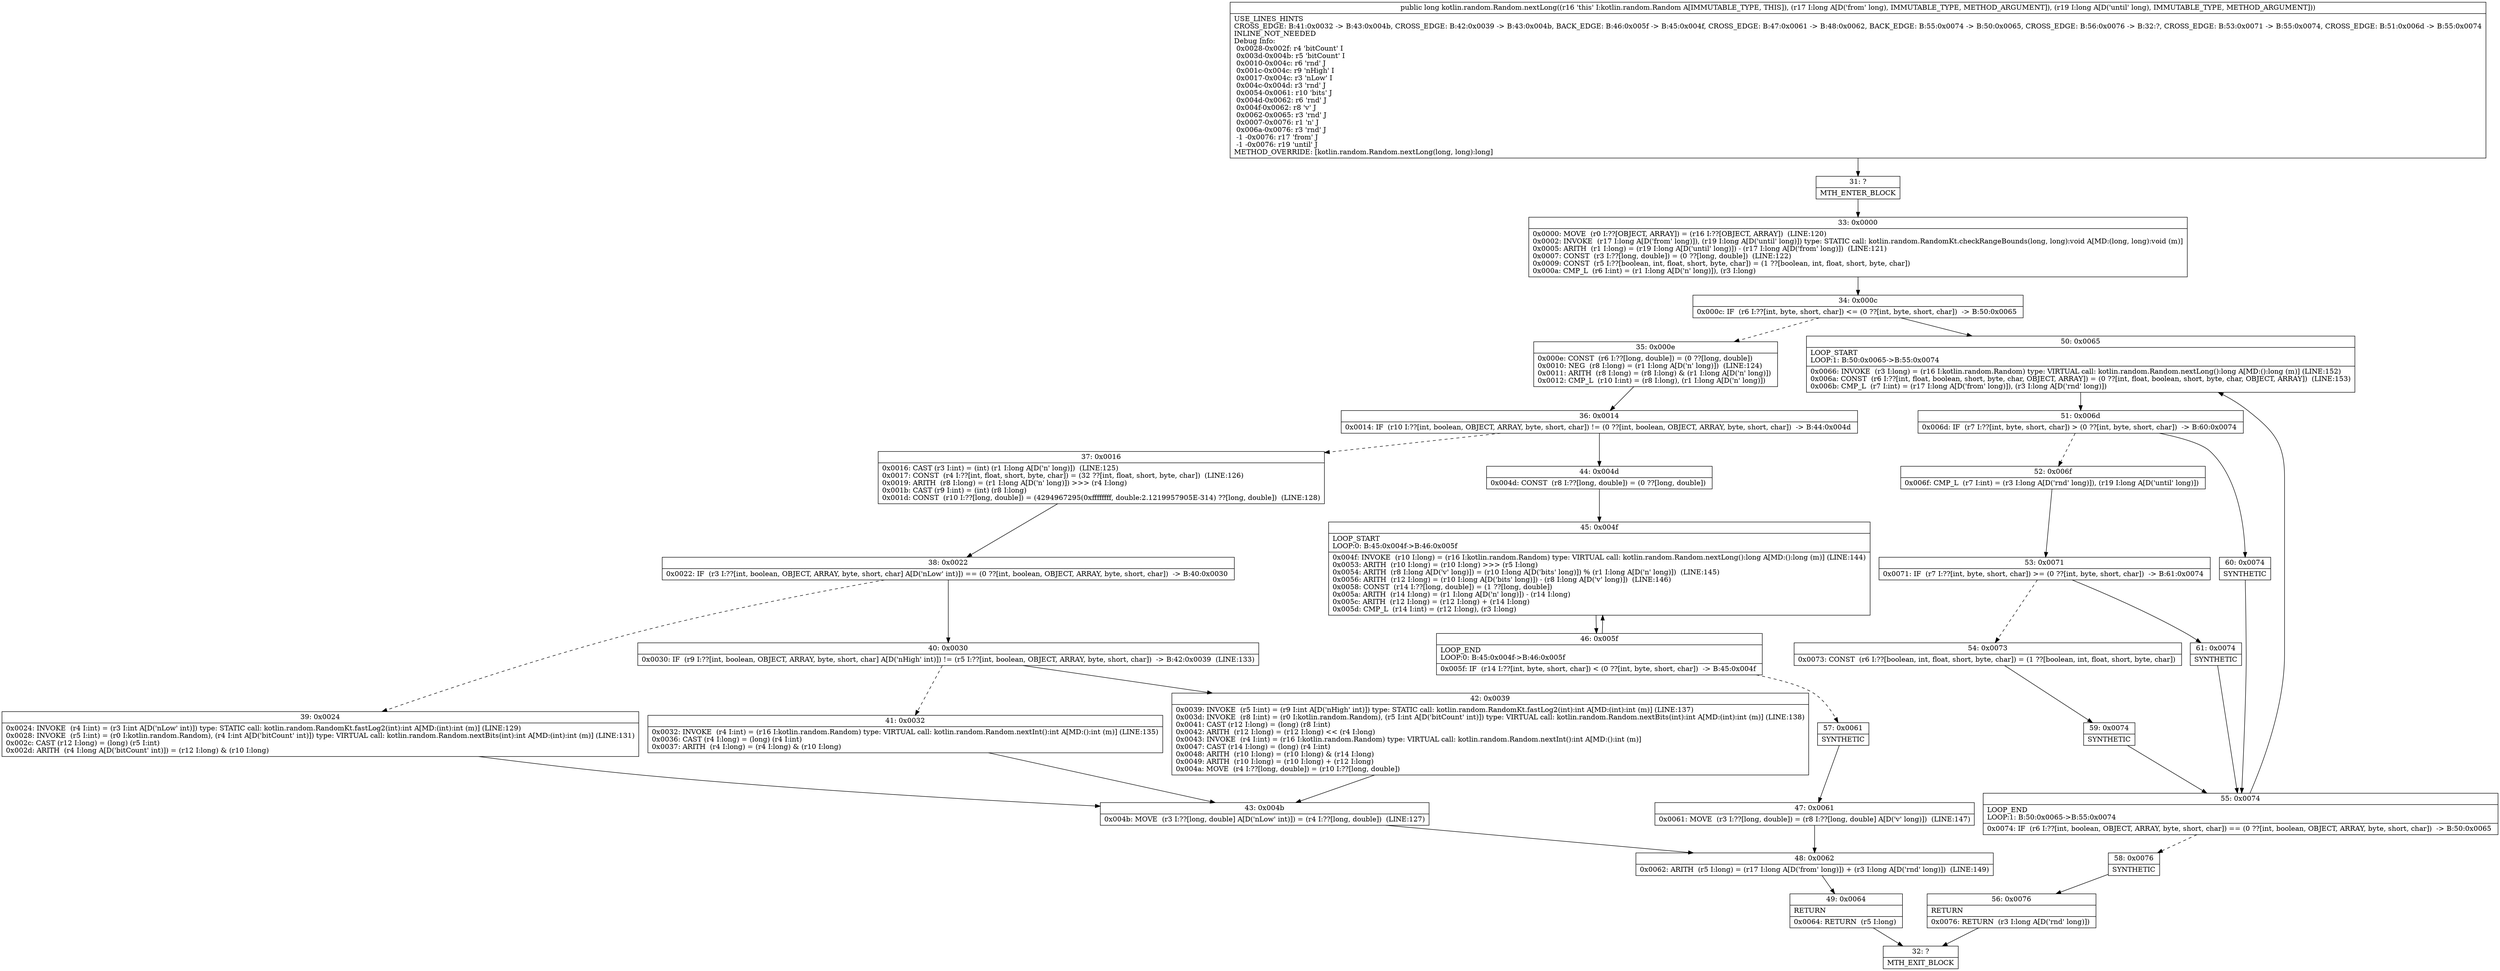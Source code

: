 digraph "CFG forkotlin.random.Random.nextLong(JJ)J" {
Node_31 [shape=record,label="{31\:\ ?|MTH_ENTER_BLOCK\l}"];
Node_33 [shape=record,label="{33\:\ 0x0000|0x0000: MOVE  (r0 I:??[OBJECT, ARRAY]) = (r16 I:??[OBJECT, ARRAY])  (LINE:120)\l0x0002: INVOKE  (r17 I:long A[D('from' long)]), (r19 I:long A[D('until' long)]) type: STATIC call: kotlin.random.RandomKt.checkRangeBounds(long, long):void A[MD:(long, long):void (m)]\l0x0005: ARITH  (r1 I:long) = (r19 I:long A[D('until' long)]) \- (r17 I:long A[D('from' long)])  (LINE:121)\l0x0007: CONST  (r3 I:??[long, double]) = (0 ??[long, double])  (LINE:122)\l0x0009: CONST  (r5 I:??[boolean, int, float, short, byte, char]) = (1 ??[boolean, int, float, short, byte, char]) \l0x000a: CMP_L  (r6 I:int) = (r1 I:long A[D('n' long)]), (r3 I:long) \l}"];
Node_34 [shape=record,label="{34\:\ 0x000c|0x000c: IF  (r6 I:??[int, byte, short, char]) \<= (0 ??[int, byte, short, char])  \-\> B:50:0x0065 \l}"];
Node_35 [shape=record,label="{35\:\ 0x000e|0x000e: CONST  (r6 I:??[long, double]) = (0 ??[long, double]) \l0x0010: NEG  (r8 I:long) = (r1 I:long A[D('n' long)])  (LINE:124)\l0x0011: ARITH  (r8 I:long) = (r8 I:long) & (r1 I:long A[D('n' long)]) \l0x0012: CMP_L  (r10 I:int) = (r8 I:long), (r1 I:long A[D('n' long)]) \l}"];
Node_36 [shape=record,label="{36\:\ 0x0014|0x0014: IF  (r10 I:??[int, boolean, OBJECT, ARRAY, byte, short, char]) != (0 ??[int, boolean, OBJECT, ARRAY, byte, short, char])  \-\> B:44:0x004d \l}"];
Node_37 [shape=record,label="{37\:\ 0x0016|0x0016: CAST (r3 I:int) = (int) (r1 I:long A[D('n' long)])  (LINE:125)\l0x0017: CONST  (r4 I:??[int, float, short, byte, char]) = (32 ??[int, float, short, byte, char])  (LINE:126)\l0x0019: ARITH  (r8 I:long) = (r1 I:long A[D('n' long)]) \>\>\> (r4 I:long) \l0x001b: CAST (r9 I:int) = (int) (r8 I:long) \l0x001d: CONST  (r10 I:??[long, double]) = (4294967295(0xffffffff, double:2.1219957905E\-314) ??[long, double])  (LINE:128)\l}"];
Node_38 [shape=record,label="{38\:\ 0x0022|0x0022: IF  (r3 I:??[int, boolean, OBJECT, ARRAY, byte, short, char] A[D('nLow' int)]) == (0 ??[int, boolean, OBJECT, ARRAY, byte, short, char])  \-\> B:40:0x0030 \l}"];
Node_39 [shape=record,label="{39\:\ 0x0024|0x0024: INVOKE  (r4 I:int) = (r3 I:int A[D('nLow' int)]) type: STATIC call: kotlin.random.RandomKt.fastLog2(int):int A[MD:(int):int (m)] (LINE:129)\l0x0028: INVOKE  (r5 I:int) = (r0 I:kotlin.random.Random), (r4 I:int A[D('bitCount' int)]) type: VIRTUAL call: kotlin.random.Random.nextBits(int):int A[MD:(int):int (m)] (LINE:131)\l0x002c: CAST (r12 I:long) = (long) (r5 I:int) \l0x002d: ARITH  (r4 I:long A[D('bitCount' int)]) = (r12 I:long) & (r10 I:long) \l}"];
Node_43 [shape=record,label="{43\:\ 0x004b|0x004b: MOVE  (r3 I:??[long, double] A[D('nLow' int)]) = (r4 I:??[long, double])  (LINE:127)\l}"];
Node_48 [shape=record,label="{48\:\ 0x0062|0x0062: ARITH  (r5 I:long) = (r17 I:long A[D('from' long)]) + (r3 I:long A[D('rnd' long)])  (LINE:149)\l}"];
Node_49 [shape=record,label="{49\:\ 0x0064|RETURN\l|0x0064: RETURN  (r5 I:long) \l}"];
Node_32 [shape=record,label="{32\:\ ?|MTH_EXIT_BLOCK\l}"];
Node_40 [shape=record,label="{40\:\ 0x0030|0x0030: IF  (r9 I:??[int, boolean, OBJECT, ARRAY, byte, short, char] A[D('nHigh' int)]) != (r5 I:??[int, boolean, OBJECT, ARRAY, byte, short, char])  \-\> B:42:0x0039  (LINE:133)\l}"];
Node_41 [shape=record,label="{41\:\ 0x0032|0x0032: INVOKE  (r4 I:int) = (r16 I:kotlin.random.Random) type: VIRTUAL call: kotlin.random.Random.nextInt():int A[MD:():int (m)] (LINE:135)\l0x0036: CAST (r4 I:long) = (long) (r4 I:int) \l0x0037: ARITH  (r4 I:long) = (r4 I:long) & (r10 I:long) \l}"];
Node_42 [shape=record,label="{42\:\ 0x0039|0x0039: INVOKE  (r5 I:int) = (r9 I:int A[D('nHigh' int)]) type: STATIC call: kotlin.random.RandomKt.fastLog2(int):int A[MD:(int):int (m)] (LINE:137)\l0x003d: INVOKE  (r8 I:int) = (r0 I:kotlin.random.Random), (r5 I:int A[D('bitCount' int)]) type: VIRTUAL call: kotlin.random.Random.nextBits(int):int A[MD:(int):int (m)] (LINE:138)\l0x0041: CAST (r12 I:long) = (long) (r8 I:int) \l0x0042: ARITH  (r12 I:long) = (r12 I:long) \<\< (r4 I:long) \l0x0043: INVOKE  (r4 I:int) = (r16 I:kotlin.random.Random) type: VIRTUAL call: kotlin.random.Random.nextInt():int A[MD:():int (m)]\l0x0047: CAST (r14 I:long) = (long) (r4 I:int) \l0x0048: ARITH  (r10 I:long) = (r10 I:long) & (r14 I:long) \l0x0049: ARITH  (r10 I:long) = (r10 I:long) + (r12 I:long) \l0x004a: MOVE  (r4 I:??[long, double]) = (r10 I:??[long, double]) \l}"];
Node_44 [shape=record,label="{44\:\ 0x004d|0x004d: CONST  (r8 I:??[long, double]) = (0 ??[long, double]) \l}"];
Node_45 [shape=record,label="{45\:\ 0x004f|LOOP_START\lLOOP:0: B:45:0x004f\-\>B:46:0x005f\l|0x004f: INVOKE  (r10 I:long) = (r16 I:kotlin.random.Random) type: VIRTUAL call: kotlin.random.Random.nextLong():long A[MD:():long (m)] (LINE:144)\l0x0053: ARITH  (r10 I:long) = (r10 I:long) \>\>\> (r5 I:long) \l0x0054: ARITH  (r8 I:long A[D('v' long)]) = (r10 I:long A[D('bits' long)]) % (r1 I:long A[D('n' long)])  (LINE:145)\l0x0056: ARITH  (r12 I:long) = (r10 I:long A[D('bits' long)]) \- (r8 I:long A[D('v' long)])  (LINE:146)\l0x0058: CONST  (r14 I:??[long, double]) = (1 ??[long, double]) \l0x005a: ARITH  (r14 I:long) = (r1 I:long A[D('n' long)]) \- (r14 I:long) \l0x005c: ARITH  (r12 I:long) = (r12 I:long) + (r14 I:long) \l0x005d: CMP_L  (r14 I:int) = (r12 I:long), (r3 I:long) \l}"];
Node_46 [shape=record,label="{46\:\ 0x005f|LOOP_END\lLOOP:0: B:45:0x004f\-\>B:46:0x005f\l|0x005f: IF  (r14 I:??[int, byte, short, char]) \< (0 ??[int, byte, short, char])  \-\> B:45:0x004f \l}"];
Node_57 [shape=record,label="{57\:\ 0x0061|SYNTHETIC\l}"];
Node_47 [shape=record,label="{47\:\ 0x0061|0x0061: MOVE  (r3 I:??[long, double]) = (r8 I:??[long, double] A[D('v' long)])  (LINE:147)\l}"];
Node_50 [shape=record,label="{50\:\ 0x0065|LOOP_START\lLOOP:1: B:50:0x0065\-\>B:55:0x0074\l|0x0066: INVOKE  (r3 I:long) = (r16 I:kotlin.random.Random) type: VIRTUAL call: kotlin.random.Random.nextLong():long A[MD:():long (m)] (LINE:152)\l0x006a: CONST  (r6 I:??[int, float, boolean, short, byte, char, OBJECT, ARRAY]) = (0 ??[int, float, boolean, short, byte, char, OBJECT, ARRAY])  (LINE:153)\l0x006b: CMP_L  (r7 I:int) = (r17 I:long A[D('from' long)]), (r3 I:long A[D('rnd' long)]) \l}"];
Node_51 [shape=record,label="{51\:\ 0x006d|0x006d: IF  (r7 I:??[int, byte, short, char]) \> (0 ??[int, byte, short, char])  \-\> B:60:0x0074 \l}"];
Node_52 [shape=record,label="{52\:\ 0x006f|0x006f: CMP_L  (r7 I:int) = (r3 I:long A[D('rnd' long)]), (r19 I:long A[D('until' long)]) \l}"];
Node_53 [shape=record,label="{53\:\ 0x0071|0x0071: IF  (r7 I:??[int, byte, short, char]) \>= (0 ??[int, byte, short, char])  \-\> B:61:0x0074 \l}"];
Node_54 [shape=record,label="{54\:\ 0x0073|0x0073: CONST  (r6 I:??[boolean, int, float, short, byte, char]) = (1 ??[boolean, int, float, short, byte, char]) \l}"];
Node_59 [shape=record,label="{59\:\ 0x0074|SYNTHETIC\l}"];
Node_55 [shape=record,label="{55\:\ 0x0074|LOOP_END\lLOOP:1: B:50:0x0065\-\>B:55:0x0074\l|0x0074: IF  (r6 I:??[int, boolean, OBJECT, ARRAY, byte, short, char]) == (0 ??[int, boolean, OBJECT, ARRAY, byte, short, char])  \-\> B:50:0x0065 \l}"];
Node_58 [shape=record,label="{58\:\ 0x0076|SYNTHETIC\l}"];
Node_56 [shape=record,label="{56\:\ 0x0076|RETURN\l|0x0076: RETURN  (r3 I:long A[D('rnd' long)]) \l}"];
Node_61 [shape=record,label="{61\:\ 0x0074|SYNTHETIC\l}"];
Node_60 [shape=record,label="{60\:\ 0x0074|SYNTHETIC\l}"];
MethodNode[shape=record,label="{public long kotlin.random.Random.nextLong((r16 'this' I:kotlin.random.Random A[IMMUTABLE_TYPE, THIS]), (r17 I:long A[D('from' long), IMMUTABLE_TYPE, METHOD_ARGUMENT]), (r19 I:long A[D('until' long), IMMUTABLE_TYPE, METHOD_ARGUMENT]))  | USE_LINES_HINTS\lCROSS_EDGE: B:41:0x0032 \-\> B:43:0x004b, CROSS_EDGE: B:42:0x0039 \-\> B:43:0x004b, BACK_EDGE: B:46:0x005f \-\> B:45:0x004f, CROSS_EDGE: B:47:0x0061 \-\> B:48:0x0062, BACK_EDGE: B:55:0x0074 \-\> B:50:0x0065, CROSS_EDGE: B:56:0x0076 \-\> B:32:?, CROSS_EDGE: B:53:0x0071 \-\> B:55:0x0074, CROSS_EDGE: B:51:0x006d \-\> B:55:0x0074\lINLINE_NOT_NEEDED\lDebug Info:\l  0x0028\-0x002f: r4 'bitCount' I\l  0x003d\-0x004b: r5 'bitCount' I\l  0x0010\-0x004c: r6 'rnd' J\l  0x001c\-0x004c: r9 'nHigh' I\l  0x0017\-0x004c: r3 'nLow' I\l  0x004c\-0x004d: r3 'rnd' J\l  0x0054\-0x0061: r10 'bits' J\l  0x004d\-0x0062: r6 'rnd' J\l  0x004f\-0x0062: r8 'v' J\l  0x0062\-0x0065: r3 'rnd' J\l  0x0007\-0x0076: r1 'n' J\l  0x006a\-0x0076: r3 'rnd' J\l  \-1 \-0x0076: r17 'from' J\l  \-1 \-0x0076: r19 'until' J\lMETHOD_OVERRIDE: [kotlin.random.Random.nextLong(long, long):long]\l}"];
MethodNode -> Node_31;Node_31 -> Node_33;
Node_33 -> Node_34;
Node_34 -> Node_35[style=dashed];
Node_34 -> Node_50;
Node_35 -> Node_36;
Node_36 -> Node_37[style=dashed];
Node_36 -> Node_44;
Node_37 -> Node_38;
Node_38 -> Node_39[style=dashed];
Node_38 -> Node_40;
Node_39 -> Node_43;
Node_43 -> Node_48;
Node_48 -> Node_49;
Node_49 -> Node_32;
Node_40 -> Node_41[style=dashed];
Node_40 -> Node_42;
Node_41 -> Node_43;
Node_42 -> Node_43;
Node_44 -> Node_45;
Node_45 -> Node_46;
Node_46 -> Node_45;
Node_46 -> Node_57[style=dashed];
Node_57 -> Node_47;
Node_47 -> Node_48;
Node_50 -> Node_51;
Node_51 -> Node_52[style=dashed];
Node_51 -> Node_60;
Node_52 -> Node_53;
Node_53 -> Node_54[style=dashed];
Node_53 -> Node_61;
Node_54 -> Node_59;
Node_59 -> Node_55;
Node_55 -> Node_50;
Node_55 -> Node_58[style=dashed];
Node_58 -> Node_56;
Node_56 -> Node_32;
Node_61 -> Node_55;
Node_60 -> Node_55;
}

